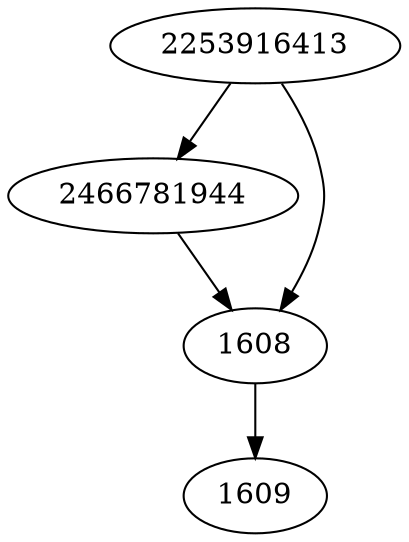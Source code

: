 strict digraph  {
2466781944;
1609;
1608;
2253916413;
2466781944 -> 1608;
1608 -> 1609;
2253916413 -> 2466781944;
2253916413 -> 1608;
}
